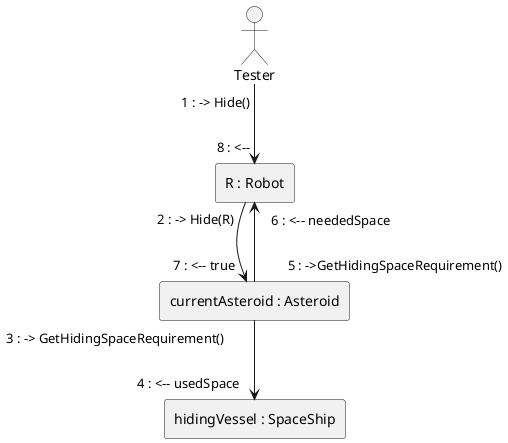 @startuml
'autonumber "0:"
skinparam linestyle ortho

actor Tester as Tester
rectangle "R : Robot" as S
rectangle "currentAsteroid : Asteroid" as cA
rectangle "hidingVessel : SpaceShip" as hV

Tester --> S: "1 : -> Hide()" "8 : <--"
S --> cA: "2 : -> Hide(R)" "7 : <-- true"
cA --> hV: "3 : -> GetHidingSpaceRequirement()" "4 : <-- usedSpace"
cA --> S: "5 : ->GetHidingSpaceRequirement()" "6 : <-- neededSpace"

@enduml